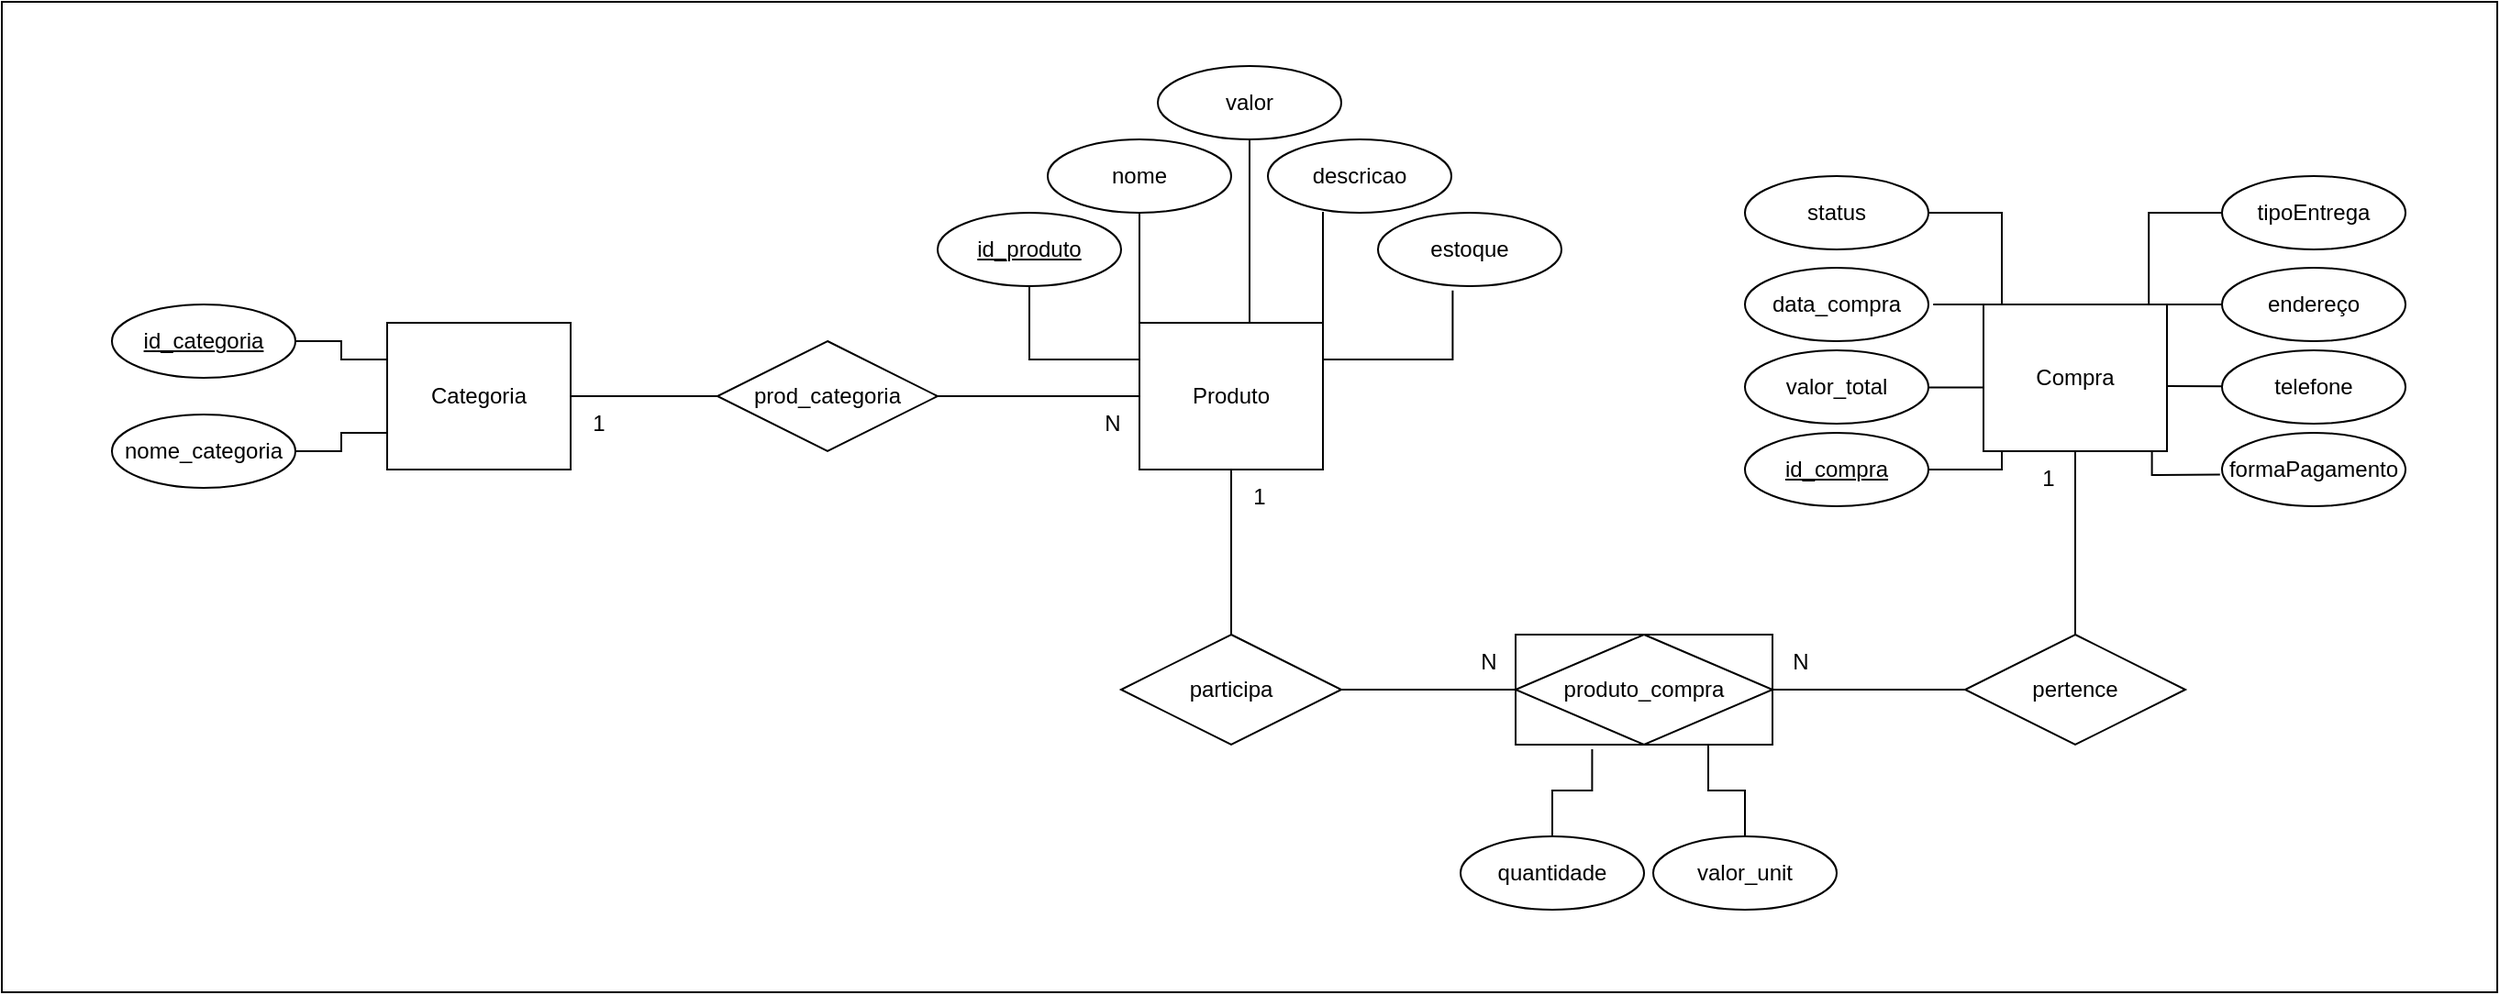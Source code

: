 <mxfile version="27.1.1">
  <diagram id="R2lEEEUBdFMjLlhIrx00" name="Page-1">
    <mxGraphModel dx="2084" dy="660" grid="1" gridSize="10" guides="1" tooltips="1" connect="1" arrows="1" fold="1" page="1" pageScale="1" pageWidth="850" pageHeight="1100" math="0" shadow="0" extFonts="Permanent Marker^https://fonts.googleapis.com/css?family=Permanent+Marker">
      <root>
        <mxCell id="0" />
        <mxCell id="1" parent="0" />
        <mxCell id="fmBvxDdyx4kbANdtMaFi-67" value="" style="rounded=0;whiteSpace=wrap;html=1;fillColor=none;" vertex="1" parent="1">
          <mxGeometry x="-400" y="145" width="1360" height="540" as="geometry" />
        </mxCell>
        <mxCell id="fmBvxDdyx4kbANdtMaFi-6" style="edgeStyle=orthogonalEdgeStyle;rounded=0;orthogonalLoop=1;jettySize=auto;html=1;exitX=1;exitY=0.5;exitDx=0;exitDy=0;entryX=0;entryY=0.5;entryDx=0;entryDy=0;endArrow=none;startFill=0;" edge="1" parent="1" source="fmBvxDdyx4kbANdtMaFi-34">
          <mxGeometry relative="1" as="geometry">
            <mxPoint x="460" y="520" as="targetPoint" />
            <Array as="points" />
          </mxGeometry>
        </mxCell>
        <mxCell id="fmBvxDdyx4kbANdtMaFi-21" style="edgeStyle=orthogonalEdgeStyle;rounded=0;orthogonalLoop=1;jettySize=auto;html=1;exitX=0;exitY=0.25;exitDx=0;exitDy=0;entryX=0.5;entryY=1;entryDx=0;entryDy=0;endArrow=none;startFill=0;" edge="1" parent="1" source="fmBvxDdyx4kbANdtMaFi-1" target="fmBvxDdyx4kbANdtMaFi-15">
          <mxGeometry relative="1" as="geometry" />
        </mxCell>
        <mxCell id="fmBvxDdyx4kbANdtMaFi-26" style="edgeStyle=orthogonalEdgeStyle;rounded=0;orthogonalLoop=1;jettySize=auto;html=1;exitX=1;exitY=0.25;exitDx=0;exitDy=0;entryX=0.407;entryY=1.059;entryDx=0;entryDy=0;entryPerimeter=0;endArrow=none;startFill=0;" edge="1" parent="1" source="fmBvxDdyx4kbANdtMaFi-1" target="fmBvxDdyx4kbANdtMaFi-17">
          <mxGeometry relative="1" as="geometry">
            <Array as="points">
              <mxPoint x="391" y="340" />
            </Array>
          </mxGeometry>
        </mxCell>
        <mxCell id="fmBvxDdyx4kbANdtMaFi-1" value="Produto" style="whiteSpace=wrap;html=1;align=center;" vertex="1" parent="1">
          <mxGeometry x="220" y="320" width="100" height="80" as="geometry" />
        </mxCell>
        <mxCell id="fmBvxDdyx4kbANdtMaFi-45" style="edgeStyle=orthogonalEdgeStyle;rounded=0;orthogonalLoop=1;jettySize=auto;html=1;exitX=0;exitY=1;exitDx=0;exitDy=0;entryX=1;entryY=0.5;entryDx=0;entryDy=0;endArrow=none;startFill=0;" edge="1" parent="1" source="fmBvxDdyx4kbANdtMaFi-2" target="fmBvxDdyx4kbANdtMaFi-37">
          <mxGeometry relative="1" as="geometry">
            <Array as="points">
              <mxPoint x="690" y="390" />
              <mxPoint x="690" y="400" />
            </Array>
          </mxGeometry>
        </mxCell>
        <mxCell id="fmBvxDdyx4kbANdtMaFi-46" style="edgeStyle=orthogonalEdgeStyle;rounded=0;orthogonalLoop=1;jettySize=auto;html=1;exitX=0.001;exitY=0.565;exitDx=0;exitDy=0;entryX=1;entryY=0.5;entryDx=0;entryDy=0;exitPerimeter=0;endArrow=none;startFill=0;" edge="1" parent="1" source="fmBvxDdyx4kbANdtMaFi-2" target="fmBvxDdyx4kbANdtMaFi-38">
          <mxGeometry relative="1" as="geometry">
            <Array as="points" />
          </mxGeometry>
        </mxCell>
        <mxCell id="fmBvxDdyx4kbANdtMaFi-48" style="edgeStyle=orthogonalEdgeStyle;rounded=0;orthogonalLoop=1;jettySize=auto;html=1;exitX=0.25;exitY=0;exitDx=0;exitDy=0;entryX=1;entryY=0.5;entryDx=0;entryDy=0;endArrow=none;startFill=0;" edge="1" parent="1" source="fmBvxDdyx4kbANdtMaFi-2" target="fmBvxDdyx4kbANdtMaFi-41">
          <mxGeometry relative="1" as="geometry">
            <Array as="points">
              <mxPoint x="690" y="310" />
              <mxPoint x="690" y="260" />
            </Array>
          </mxGeometry>
        </mxCell>
        <mxCell id="fmBvxDdyx4kbANdtMaFi-50" style="edgeStyle=orthogonalEdgeStyle;rounded=0;orthogonalLoop=1;jettySize=auto;html=1;exitX=1.002;exitY=0.557;exitDx=0;exitDy=0;entryX=0;entryY=0.5;entryDx=0;entryDy=0;exitPerimeter=0;endArrow=none;startFill=0;" edge="1" parent="1" source="fmBvxDdyx4kbANdtMaFi-2" target="fmBvxDdyx4kbANdtMaFi-39">
          <mxGeometry relative="1" as="geometry">
            <Array as="points" />
          </mxGeometry>
        </mxCell>
        <mxCell id="fmBvxDdyx4kbANdtMaFi-51" style="edgeStyle=orthogonalEdgeStyle;rounded=0;orthogonalLoop=1;jettySize=auto;html=1;exitX=1;exitY=0;exitDx=0;exitDy=0;entryX=0;entryY=0.5;entryDx=0;entryDy=0;endArrow=none;startFill=0;" edge="1" parent="1" source="fmBvxDdyx4kbANdtMaFi-2" target="fmBvxDdyx4kbANdtMaFi-42">
          <mxGeometry relative="1" as="geometry" />
        </mxCell>
        <mxCell id="fmBvxDdyx4kbANdtMaFi-52" style="edgeStyle=orthogonalEdgeStyle;rounded=0;orthogonalLoop=1;jettySize=auto;html=1;exitX=0.901;exitY=0.012;exitDx=0;exitDy=0;entryX=0;entryY=0.5;entryDx=0;entryDy=0;exitPerimeter=0;endArrow=none;startFill=0;" edge="1" parent="1" source="fmBvxDdyx4kbANdtMaFi-2" target="fmBvxDdyx4kbANdtMaFi-40">
          <mxGeometry relative="1" as="geometry" />
        </mxCell>
        <mxCell id="fmBvxDdyx4kbANdtMaFi-2" value="Compra" style="whiteSpace=wrap;html=1;align=center;" vertex="1" parent="1">
          <mxGeometry x="680" y="310" width="100" height="80" as="geometry" />
        </mxCell>
        <mxCell id="fmBvxDdyx4kbANdtMaFi-5" style="edgeStyle=orthogonalEdgeStyle;rounded=0;orthogonalLoop=1;jettySize=auto;html=1;exitX=1;exitY=0.5;exitDx=0;exitDy=0;entryX=0;entryY=0.5;entryDx=0;entryDy=0;endArrow=none;startFill=0;" edge="1" parent="1" source="fmBvxDdyx4kbANdtMaFi-28" target="fmBvxDdyx4kbANdtMaFi-1">
          <mxGeometry relative="1" as="geometry" />
        </mxCell>
        <mxCell id="fmBvxDdyx4kbANdtMaFi-13" style="edgeStyle=orthogonalEdgeStyle;rounded=0;orthogonalLoop=1;jettySize=auto;html=1;exitX=0;exitY=0.25;exitDx=0;exitDy=0;endArrow=none;startFill=0;" edge="1" parent="1" source="fmBvxDdyx4kbANdtMaFi-3" target="fmBvxDdyx4kbANdtMaFi-8">
          <mxGeometry relative="1" as="geometry" />
        </mxCell>
        <mxCell id="fmBvxDdyx4kbANdtMaFi-14" style="edgeStyle=orthogonalEdgeStyle;rounded=0;orthogonalLoop=1;jettySize=auto;html=1;exitX=0;exitY=0.75;exitDx=0;exitDy=0;endArrow=none;startFill=0;" edge="1" parent="1" source="fmBvxDdyx4kbANdtMaFi-3" target="fmBvxDdyx4kbANdtMaFi-9">
          <mxGeometry relative="1" as="geometry" />
        </mxCell>
        <mxCell id="fmBvxDdyx4kbANdtMaFi-3" value="Categoria" style="whiteSpace=wrap;html=1;align=center;" vertex="1" parent="1">
          <mxGeometry x="-190" y="320" width="100" height="80" as="geometry" />
        </mxCell>
        <mxCell id="fmBvxDdyx4kbANdtMaFi-7" style="edgeStyle=orthogonalEdgeStyle;rounded=0;orthogonalLoop=1;jettySize=auto;html=1;exitX=0;exitY=0.5;exitDx=0;exitDy=0;entryX=1;entryY=0.5;entryDx=0;entryDy=0;endArrow=none;startFill=0;" edge="1" parent="1" source="fmBvxDdyx4kbANdtMaFi-36">
          <mxGeometry relative="1" as="geometry">
            <mxPoint x="565" y="520" as="targetPoint" />
            <Array as="points" />
          </mxGeometry>
        </mxCell>
        <mxCell id="fmBvxDdyx4kbANdtMaFi-8" value="id_categoria" style="ellipse;whiteSpace=wrap;html=1;align=center;fontStyle=4;" vertex="1" parent="1">
          <mxGeometry x="-340" y="310" width="100" height="40" as="geometry" />
        </mxCell>
        <mxCell id="fmBvxDdyx4kbANdtMaFi-9" value="nome_categoria" style="ellipse;whiteSpace=wrap;html=1;align=center;" vertex="1" parent="1">
          <mxGeometry x="-340" y="370" width="100" height="40" as="geometry" />
        </mxCell>
        <mxCell id="fmBvxDdyx4kbANdtMaFi-15" value="id_produto" style="ellipse;whiteSpace=wrap;html=1;align=center;fontStyle=4;" vertex="1" parent="1">
          <mxGeometry x="110" y="260" width="100" height="40" as="geometry" />
        </mxCell>
        <mxCell id="fmBvxDdyx4kbANdtMaFi-25" style="edgeStyle=orthogonalEdgeStyle;rounded=0;orthogonalLoop=1;jettySize=auto;html=1;exitX=0.3;exitY=0.988;exitDx=0;exitDy=0;exitPerimeter=0;entryX=1;entryY=0;entryDx=0;entryDy=0;endArrow=none;startFill=0;" edge="1" parent="1" source="fmBvxDdyx4kbANdtMaFi-16" target="fmBvxDdyx4kbANdtMaFi-1">
          <mxGeometry relative="1" as="geometry">
            <mxPoint x="304.714" y="320" as="targetPoint" />
            <Array as="points" />
          </mxGeometry>
        </mxCell>
        <mxCell id="fmBvxDdyx4kbANdtMaFi-16" value="descricao" style="ellipse;whiteSpace=wrap;html=1;align=center;" vertex="1" parent="1">
          <mxGeometry x="290" y="220" width="100" height="40" as="geometry" />
        </mxCell>
        <mxCell id="fmBvxDdyx4kbANdtMaFi-17" value="estoque" style="ellipse;whiteSpace=wrap;html=1;align=center;" vertex="1" parent="1">
          <mxGeometry x="350" y="260" width="100" height="40" as="geometry" />
        </mxCell>
        <mxCell id="fmBvxDdyx4kbANdtMaFi-18" value="nome" style="ellipse;whiteSpace=wrap;html=1;align=center;" vertex="1" parent="1">
          <mxGeometry x="170" y="220" width="100" height="40" as="geometry" />
        </mxCell>
        <mxCell id="fmBvxDdyx4kbANdtMaFi-20" value="valor" style="ellipse;whiteSpace=wrap;html=1;align=center;" vertex="1" parent="1">
          <mxGeometry x="230" y="180" width="100" height="40" as="geometry" />
        </mxCell>
        <mxCell id="fmBvxDdyx4kbANdtMaFi-23" style="edgeStyle=orthogonalEdgeStyle;rounded=0;orthogonalLoop=1;jettySize=auto;html=1;exitX=0;exitY=0;exitDx=0;exitDy=0;entryX=0.5;entryY=1;entryDx=0;entryDy=0;endArrow=none;startFill=0;" edge="1" parent="1" source="fmBvxDdyx4kbANdtMaFi-1" target="fmBvxDdyx4kbANdtMaFi-18">
          <mxGeometry relative="1" as="geometry">
            <Array as="points">
              <mxPoint x="220" y="280" />
              <mxPoint x="220" y="280" />
            </Array>
          </mxGeometry>
        </mxCell>
        <mxCell id="fmBvxDdyx4kbANdtMaFi-24" style="edgeStyle=orthogonalEdgeStyle;rounded=0;orthogonalLoop=1;jettySize=auto;html=1;exitX=1;exitY=0;exitDx=0;exitDy=0;entryX=0.5;entryY=1;entryDx=0;entryDy=0;endArrow=none;startFill=0;" edge="1" parent="1" source="fmBvxDdyx4kbANdtMaFi-1" target="fmBvxDdyx4kbANdtMaFi-20">
          <mxGeometry relative="1" as="geometry">
            <Array as="points">
              <mxPoint x="280" y="320" />
            </Array>
          </mxGeometry>
        </mxCell>
        <mxCell id="fmBvxDdyx4kbANdtMaFi-29" value="" style="edgeStyle=orthogonalEdgeStyle;rounded=0;orthogonalLoop=1;jettySize=auto;html=1;exitX=1;exitY=0.5;exitDx=0;exitDy=0;entryX=0;entryY=0.5;entryDx=0;entryDy=0;endArrow=none;startFill=0;" edge="1" parent="1" source="fmBvxDdyx4kbANdtMaFi-3" target="fmBvxDdyx4kbANdtMaFi-28">
          <mxGeometry relative="1" as="geometry">
            <mxPoint x="-110" y="360" as="sourcePoint" />
            <mxPoint x="220" y="360" as="targetPoint" />
          </mxGeometry>
        </mxCell>
        <mxCell id="fmBvxDdyx4kbANdtMaFi-28" value="prod_categoria" style="shape=rhombus;perimeter=rhombusPerimeter;whiteSpace=wrap;html=1;align=center;" vertex="1" parent="1">
          <mxGeometry x="-10" y="330" width="120" height="60" as="geometry" />
        </mxCell>
        <mxCell id="fmBvxDdyx4kbANdtMaFi-30" value="1" style="text;html=1;align=center;verticalAlign=middle;resizable=0;points=[];autosize=1;strokeColor=none;fillColor=none;" vertex="1" parent="1">
          <mxGeometry x="-90" y="360" width="30" height="30" as="geometry" />
        </mxCell>
        <mxCell id="fmBvxDdyx4kbANdtMaFi-31" value="N" style="text;html=1;align=center;verticalAlign=middle;resizable=0;points=[];autosize=1;strokeColor=none;fillColor=none;" vertex="1" parent="1">
          <mxGeometry x="190" y="360" width="30" height="30" as="geometry" />
        </mxCell>
        <mxCell id="fmBvxDdyx4kbANdtMaFi-56" style="edgeStyle=orthogonalEdgeStyle;rounded=0;orthogonalLoop=1;jettySize=auto;html=1;exitX=0.298;exitY=1.042;exitDx=0;exitDy=0;entryX=0.5;entryY=0;entryDx=0;entryDy=0;endArrow=none;startFill=0;exitPerimeter=0;" edge="1" parent="1" source="fmBvxDdyx4kbANdtMaFi-32" target="fmBvxDdyx4kbANdtMaFi-54">
          <mxGeometry relative="1" as="geometry" />
        </mxCell>
        <mxCell id="fmBvxDdyx4kbANdtMaFi-58" style="edgeStyle=orthogonalEdgeStyle;rounded=0;orthogonalLoop=1;jettySize=auto;html=1;exitX=0.75;exitY=1;exitDx=0;exitDy=0;entryX=0.5;entryY=0;entryDx=0;entryDy=0;endArrow=none;startFill=0;" edge="1" parent="1" source="fmBvxDdyx4kbANdtMaFi-32" target="fmBvxDdyx4kbANdtMaFi-55">
          <mxGeometry relative="1" as="geometry" />
        </mxCell>
        <mxCell id="fmBvxDdyx4kbANdtMaFi-32" value="produto_compra" style="shape=associativeEntity;whiteSpace=wrap;html=1;align=center;" vertex="1" parent="1">
          <mxGeometry x="425" y="490" width="140" height="60" as="geometry" />
        </mxCell>
        <mxCell id="fmBvxDdyx4kbANdtMaFi-33" value="" style="edgeStyle=orthogonalEdgeStyle;rounded=0;orthogonalLoop=1;jettySize=auto;html=1;exitX=0.5;exitY=1;exitDx=0;exitDy=0;entryX=0.5;entryY=0;entryDx=0;entryDy=0;endArrow=none;startFill=0;" edge="1" parent="1" source="fmBvxDdyx4kbANdtMaFi-1" target="fmBvxDdyx4kbANdtMaFi-34">
          <mxGeometry relative="1" as="geometry">
            <mxPoint x="270" y="400" as="sourcePoint" />
            <mxPoint x="460" y="520" as="targetPoint" />
            <Array as="points" />
          </mxGeometry>
        </mxCell>
        <mxCell id="fmBvxDdyx4kbANdtMaFi-34" value="participa" style="shape=rhombus;perimeter=rhombusPerimeter;whiteSpace=wrap;html=1;align=center;" vertex="1" parent="1">
          <mxGeometry x="210" y="490" width="120" height="60" as="geometry" />
        </mxCell>
        <mxCell id="fmBvxDdyx4kbANdtMaFi-35" value="" style="edgeStyle=orthogonalEdgeStyle;rounded=0;orthogonalLoop=1;jettySize=auto;html=1;exitX=0.5;exitY=1;exitDx=0;exitDy=0;entryX=0.5;entryY=0;entryDx=0;entryDy=0;endArrow=none;startFill=0;" edge="1" parent="1" source="fmBvxDdyx4kbANdtMaFi-2" target="fmBvxDdyx4kbANdtMaFi-36">
          <mxGeometry relative="1" as="geometry">
            <mxPoint x="730" y="390" as="sourcePoint" />
            <mxPoint x="565" y="520" as="targetPoint" />
            <Array as="points" />
          </mxGeometry>
        </mxCell>
        <mxCell id="fmBvxDdyx4kbANdtMaFi-36" value="pertence" style="shape=rhombus;perimeter=rhombusPerimeter;whiteSpace=wrap;html=1;align=center;" vertex="1" parent="1">
          <mxGeometry x="670" y="490" width="120" height="60" as="geometry" />
        </mxCell>
        <mxCell id="fmBvxDdyx4kbANdtMaFi-37" value="id_compra" style="ellipse;whiteSpace=wrap;html=1;align=center;fontStyle=4;" vertex="1" parent="1">
          <mxGeometry x="550" y="380" width="100" height="40" as="geometry" />
        </mxCell>
        <mxCell id="fmBvxDdyx4kbANdtMaFi-38" value="valor_total" style="ellipse;whiteSpace=wrap;html=1;align=center;" vertex="1" parent="1">
          <mxGeometry x="550" y="335" width="100" height="40" as="geometry" />
        </mxCell>
        <mxCell id="fmBvxDdyx4kbANdtMaFi-39" value="telefone" style="ellipse;whiteSpace=wrap;html=1;align=center;" vertex="1" parent="1">
          <mxGeometry x="810" y="335" width="100" height="40" as="geometry" />
        </mxCell>
        <mxCell id="fmBvxDdyx4kbANdtMaFi-40" value="tipoEntrega" style="ellipse;whiteSpace=wrap;html=1;align=center;" vertex="1" parent="1">
          <mxGeometry x="810" y="240" width="100" height="40" as="geometry" />
        </mxCell>
        <mxCell id="fmBvxDdyx4kbANdtMaFi-41" value="status" style="ellipse;whiteSpace=wrap;html=1;align=center;" vertex="1" parent="1">
          <mxGeometry x="550" y="240" width="100" height="40" as="geometry" />
        </mxCell>
        <mxCell id="fmBvxDdyx4kbANdtMaFi-42" value="endereço" style="ellipse;whiteSpace=wrap;html=1;align=center;" vertex="1" parent="1">
          <mxGeometry x="810" y="290" width="100" height="40" as="geometry" />
        </mxCell>
        <mxCell id="fmBvxDdyx4kbANdtMaFi-43" value="formaPagamento" style="ellipse;whiteSpace=wrap;html=1;align=center;" vertex="1" parent="1">
          <mxGeometry x="810" y="380" width="100" height="40" as="geometry" />
        </mxCell>
        <mxCell id="fmBvxDdyx4kbANdtMaFi-44" value="data_compra" style="ellipse;whiteSpace=wrap;html=1;align=center;" vertex="1" parent="1">
          <mxGeometry x="550" y="290" width="100" height="40" as="geometry" />
        </mxCell>
        <mxCell id="fmBvxDdyx4kbANdtMaFi-47" style="edgeStyle=orthogonalEdgeStyle;rounded=0;orthogonalLoop=1;jettySize=auto;html=1;exitX=0;exitY=0;exitDx=0;exitDy=0;entryX=1.026;entryY=0.487;entryDx=0;entryDy=0;entryPerimeter=0;endArrow=none;startFill=0;" edge="1" parent="1" source="fmBvxDdyx4kbANdtMaFi-2" target="fmBvxDdyx4kbANdtMaFi-44">
          <mxGeometry relative="1" as="geometry" />
        </mxCell>
        <mxCell id="fmBvxDdyx4kbANdtMaFi-49" style="edgeStyle=orthogonalEdgeStyle;rounded=0;orthogonalLoop=1;jettySize=auto;html=1;exitX=0.918;exitY=1.004;exitDx=0;exitDy=0;entryX=-0.011;entryY=0.568;entryDx=0;entryDy=0;entryPerimeter=0;exitPerimeter=0;endArrow=none;startFill=0;" edge="1" parent="1" source="fmBvxDdyx4kbANdtMaFi-2" target="fmBvxDdyx4kbANdtMaFi-43">
          <mxGeometry relative="1" as="geometry">
            <Array as="points">
              <mxPoint x="772" y="403" />
              <mxPoint x="774" y="403" />
            </Array>
          </mxGeometry>
        </mxCell>
        <mxCell id="fmBvxDdyx4kbANdtMaFi-54" value="quantidade" style="ellipse;whiteSpace=wrap;html=1;align=center;" vertex="1" parent="1">
          <mxGeometry x="395" y="600" width="100" height="40" as="geometry" />
        </mxCell>
        <mxCell id="fmBvxDdyx4kbANdtMaFi-55" value="valor_unit" style="ellipse;whiteSpace=wrap;html=1;align=center;" vertex="1" parent="1">
          <mxGeometry x="500" y="600" width="100" height="40" as="geometry" />
        </mxCell>
        <mxCell id="fmBvxDdyx4kbANdtMaFi-62" value="1" style="text;html=1;align=center;verticalAlign=middle;resizable=0;points=[];autosize=1;strokeColor=none;fillColor=none;" vertex="1" parent="1">
          <mxGeometry x="270" y="400" width="30" height="30" as="geometry" />
        </mxCell>
        <mxCell id="fmBvxDdyx4kbANdtMaFi-63" value="N" style="text;html=1;align=center;verticalAlign=middle;resizable=0;points=[];autosize=1;strokeColor=none;fillColor=none;" vertex="1" parent="1">
          <mxGeometry x="395" y="490" width="30" height="30" as="geometry" />
        </mxCell>
        <mxCell id="fmBvxDdyx4kbANdtMaFi-64" value="N" style="text;html=1;align=center;verticalAlign=middle;resizable=0;points=[];autosize=1;strokeColor=none;fillColor=none;" vertex="1" parent="1">
          <mxGeometry x="565" y="490" width="30" height="30" as="geometry" />
        </mxCell>
        <mxCell id="fmBvxDdyx4kbANdtMaFi-65" value="1" style="text;html=1;align=center;verticalAlign=middle;resizable=0;points=[];autosize=1;strokeColor=none;fillColor=none;" vertex="1" parent="1">
          <mxGeometry x="700" y="390" width="30" height="30" as="geometry" />
        </mxCell>
      </root>
    </mxGraphModel>
  </diagram>
</mxfile>
